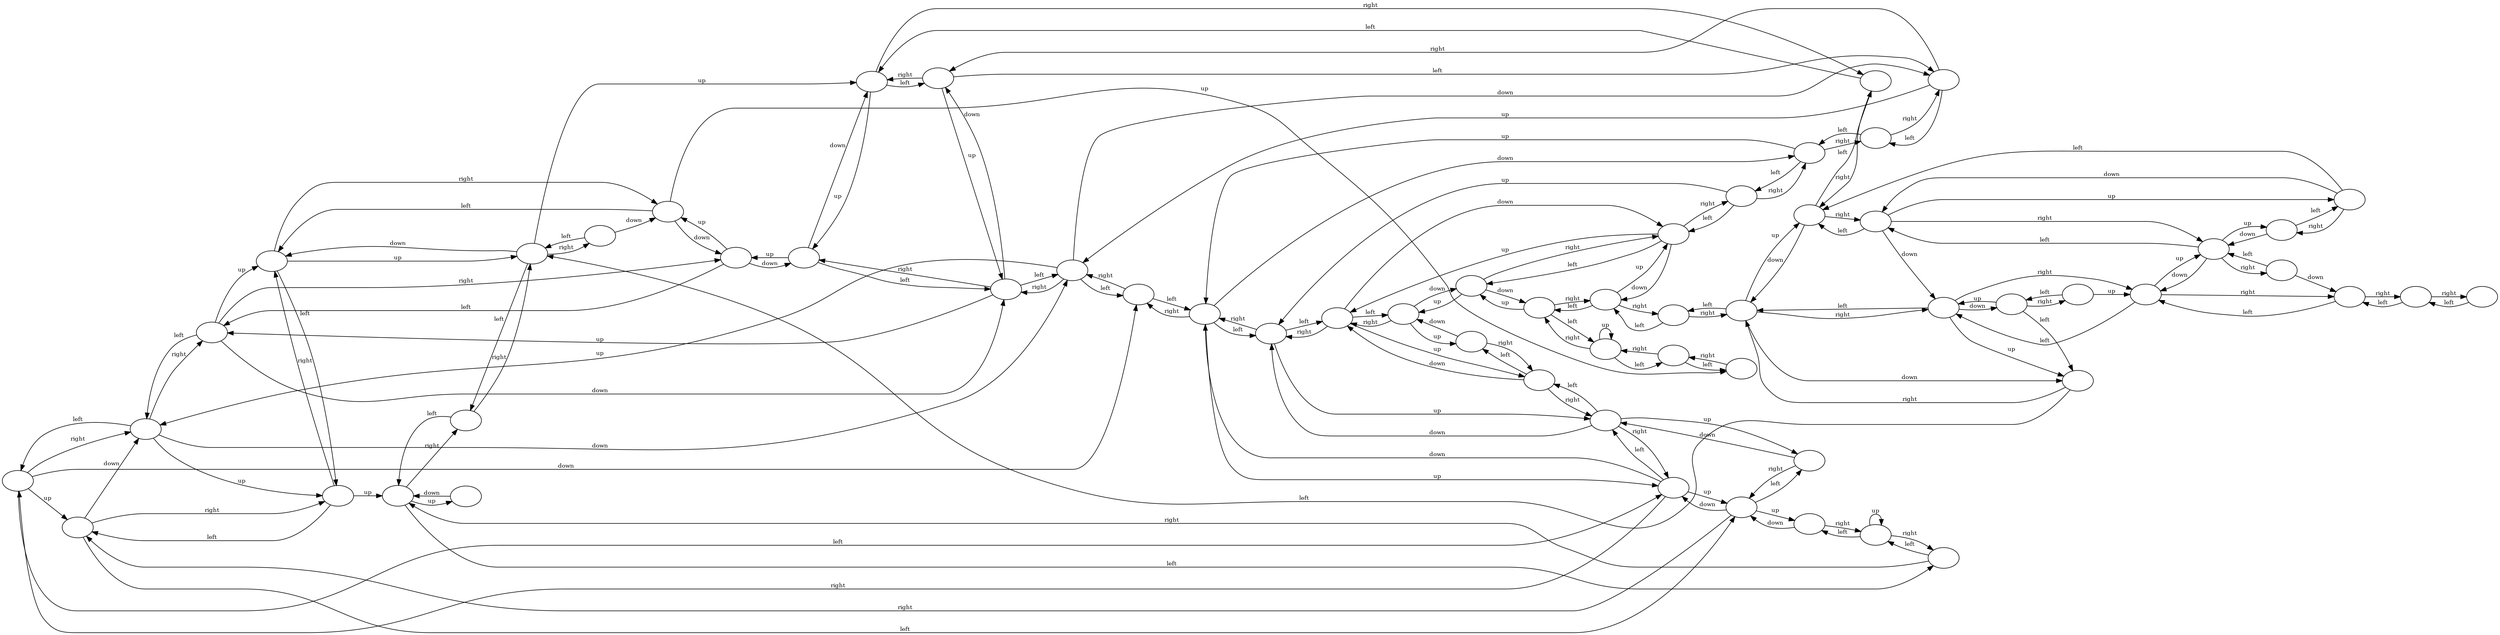 digraph G {
rankdir=LR;
"_1" [image="images/named/035.png" label="" ];
"_2" [image="images/named/041.png" label="" ];
"_3" [image="images/named/034.png" label="" ];
"_4" [image="images/named/040.png" label="" ];
"_5" [image="images/named/016.png" label="" ];
"_6" [image="images/named/050.png" label="" ];
"_7" [image="images/named/015.png" label="" ];
"_8" [image="images/named/014.png" label="" ];
"_9" [image="images/named/020.png" label="" ];
"_10" [image="images/named/026.png" label="" ];
"_11" [image="images/named/032.png" label="" ];
"_12" [image="images/named/038.png" label="" ];
"_13" [image="images/named/060.png" label="" ];
"_14" [image="images/named/059.png" label="" ];
"_15" [image="images/named/058.png" label="" ];
"_16" [image="images/named/051.png" label="" ];
"_17" [image="images/named/053.png" label="" ];
"_18" [image="images/named/055.png" label="" ];
"_19" [image="images/named/057.png" label="" ];
"_20" [image="images/named/056.png" label="" ];
"_21" [image="images/named/054.png" label="" ];
"_22" [image="images/named/052.png" label="" ];
"_23" [image="images/named/049.png" label="" ];
"_24" [image="images/named/019.png" label="" ];
"_25" [image="images/named/005.png" label="" ];
"_26" [image="images/named/010.png" label="" ];
"_27" [image="images/named/009.png" label="" ];
"_28" [image="images/named/013.png" label="" ];
"_29" [image="images/named/012.png" label="" ];
"_30" [image="images/named/008.png" label="" ];
"_31" [image="images/named/003.png" label="" ];
"_32" [image="images/named/002.png" label="" ];
"_33" [image="images/named/001.png" label="" ];
"_34" [image="images/named/000.png" label="" ];
"_35" [image="images/named/004.png" label="" ];
"_36" [image="images/named/006.png" label="" ];
"_37" [image="images/named/045.png" label="" ];
"_38" [image="images/named/046.png" label="" ];
"_39" [image="images/named/007.png" label="" ];
"_40" [image="images/named/011.png" label="" ];
"_41" [image="images/named/025.png" label="" ];
"_42" [image="images/named/031.png" label="" ];
"_43" [image="images/named/037.png" label="" ];
"_44" [image="images/named/043.png" label="" ];
"_45" [image="images/named/042.png" label="" ];
"_46" [image="images/named/048.png" label="" ];
"_47" [image="images/named/018.png" label="" ];
"_48" [image="images/named/017.png" label="" ];
"_49" [image="images/named/036.png" label="" ];
"_50" [image="images/named/030.png" label="" ];
"_51" [image="images/named/024.png" label="" ];
"_52" [image="images/named/023.png" label="" ];
"_53" [image="images/named/022.png" label="" ];
"_54" [image="images/named/028.png" label="" ];
"_55" [image="images/named/027.png" label="" ];
"_56" [image="images/named/033.png" label="" ];
"_57" [image="images/named/039.png" label="" ];
"_58" [image="images/named/021.png" label="" ];
"_59" [image="images/named/029.png" label="" ];
"_60" [image="images/named/044.png" label="" ];
"_6" -> "_5" [label="down", fontsize=10];
"_5" -> "_6" [label="up", fontsize=10];
"_15" -> "_15" [label="up", fontsize=10];
"_19" -> "_18" [label="down", fontsize=10];
"_21" -> "_20" [label="up", fontsize=10];
"_22" -> "_21" [label="up", fontsize=10];
"_23" -> "_22" [label="up", fontsize=10];
"_26" -> "_25" [label="down", fontsize=10];
"_28" -> "_27" [label="down", fontsize=10];
"_30" -> "_29" [label="up", fontsize=10];
"_31" -> "_30" [label="up", fontsize=10];
"_34" -> "_33" [label="left", fontsize=10];
"_33" -> "_34" [label="right", fontsize=10];
"_33" -> "_32" [label="left", fontsize=10];
"_32" -> "_33" [label="right", fontsize=10];
"_32" -> "_31" [label="left", fontsize=10];
"_31" -> "_32" [label="right", fontsize=10];
"_36" -> "_25" [label="right", fontsize=10];
"_36" -> "_8" [label="left", fontsize=10];
"_35" -> "_36" [label="up", fontsize=10];
"_37" -> "_35" [label="up", fontsize=10];
"_38" -> "_31" [label="up", fontsize=10];
"_38" -> "_37" [label="left", fontsize=10];
"_37" -> "_38" [label="right", fontsize=10];
"_37" -> "_36" [label="left", fontsize=10];
"_35" -> "_37" [label="down", fontsize=10];
"_35" -> "_31" [label="right", fontsize=10];
"_35" -> "_25" [label="left", fontsize=10];
"_31" -> "_35" [label="left", fontsize=10];
"_30" -> "_31" [label="down", fontsize=10];
"_39" -> "_32" [label="down", fontsize=10];
"_39" -> "_30" [label="left", fontsize=10];
"_30" -> "_39" [label="right", fontsize=10];
"_30" -> "_27" [label="left", fontsize=10];
"_29" -> "_30" [label="down", fontsize=10];
"_29" -> "_28" [label="left", fontsize=10];
"_28" -> "_29" [label="right", fontsize=10];
"_28" -> "_26" [label="left", fontsize=10];
"_27" -> "_28" [label="up", fontsize=10];
"_27" -> "_35" [label="down", fontsize=10];
"_27" -> "_30" [label="right", fontsize=10];
"_27" -> "_26" [label="left", fontsize=10];
"_26" -> "_27" [label="right", fontsize=10];
"_40" -> "_26" [label="right", fontsize=10];
"_40" -> "_9" [label="left", fontsize=10];
"_26" -> "_40" [label="left", fontsize=10];
"_25" -> "_26" [label="up", fontsize=10];
"_25" -> "_36" [label="down", fontsize=10];
"_25" -> "_35" [label="right", fontsize=10];
"_25" -> "_24" [label="left", fontsize=10];
"_24" -> "_25" [label="right", fontsize=10];
"_24" -> "_23" [label="left", fontsize=10];
"_23" -> "_24" [label="right", fontsize=10];
"_23" -> "_16" [label="left", fontsize=10];
"_22" -> "_23" [label="down", fontsize=10];
"_44" -> "_43" [label="down", fontsize=10];
"_46" -> "_45" [label="down", fontsize=10];
"_47" -> "_47" [label="up", fontsize=10];
"_48" -> "_5" [label="right", fontsize=10];
"_48" -> "_47" [label="left", fontsize=10];
"_47" -> "_48" [label="right", fontsize=10];
"_47" -> "_46" [label="left", fontsize=10];
"_46" -> "_47" [label="right", fontsize=10];
"_45" -> "_46" [label="up", fontsize=10];
"_49" -> "_45" [label="up", fontsize=10];
"_50" -> "_49" [label="up", fontsize=10];
"_51" -> "_50" [label="up", fontsize=10];
"_54" -> "_3" [label="up", fontsize=10];
"_54" -> "_53" [label="down", fontsize=10];
"_57" -> "_8" [label="up", fontsize=10];
"_57" -> "_12" [label="right", fontsize=10];
"_57" -> "_4" [label="left", fontsize=10];
"_56" -> "_57" [label="up", fontsize=10];
"_56" -> "_55" [label="down", fontsize=10];
"_56" -> "_11" [label="right", fontsize=10];
"_56" -> "_3" [label="left", fontsize=10];
"_55" -> "_56" [label="up", fontsize=10];
"_58" -> "_55" [label="up", fontsize=10];
"_58" -> "_9" [label="right", fontsize=10];
"_58" -> "_53" [label="left", fontsize=10];
"_55" -> "_58" [label="down", fontsize=10];
"_55" -> "_10" [label="right", fontsize=10];
"_55" -> "_54" [label="left", fontsize=10];
"_54" -> "_55" [label="right", fontsize=10];
"_59" -> "_54" [label="right", fontsize=10];
"_59" -> "_50" [label="left", fontsize=10];
"_54" -> "_59" [label="left", fontsize=10];
"_53" -> "_54" [label="up", fontsize=10];
"_53" -> "_58" [label="right", fontsize=10];
"_53" -> "_52" [label="left", fontsize=10];
"_52" -> "_53" [label="right", fontsize=10];
"_52" -> "_51" [label="left", fontsize=10];
"_51" -> "_52" [label="right", fontsize=10];
"_51" -> "_41" [label="left", fontsize=10];
"_50" -> "_51" [label="down", fontsize=10];
"_50" -> "_59" [label="right", fontsize=10];
"_50" -> "_42" [label="left", fontsize=10];
"_49" -> "_50" [label="down", fontsize=10];
"_49" -> "_1" [label="right", fontsize=10];
"_49" -> "_43" [label="left", fontsize=10];
"_45" -> "_49" [label="down", fontsize=10];
"_45" -> "_2" [label="right", fontsize=10];
"_45" -> "_44" [label="left", fontsize=10];
"_44" -> "_45" [label="right", fontsize=10];
"_43" -> "_44" [label="up", fontsize=10];
"_43" -> "_42" [label="down", fontsize=10];
"_43" -> "_49" [label="right", fontsize=10];
"_43" -> "_20" [label="left", fontsize=10];
"_42" -> "_43" [label="up", fontsize=10];
"_42" -> "_50" [label="right", fontsize=10];
"_42" -> "_21" [label="left", fontsize=10];
"_41" -> "_42" [label="up", fontsize=10];
"_41" -> "_51" [label="right", fontsize=10];
"_41" -> "_22" [label="left", fontsize=10];
"_22" -> "_41" [label="right", fontsize=10];
"_22" -> "_17" [label="left", fontsize=10];
"_21" -> "_22" [label="down", fontsize=10];
"_21" -> "_42" [label="right", fontsize=10];
"_21" -> "_18" [label="left", fontsize=10];
"_20" -> "_21" [label="down", fontsize=10];
"_20" -> "_43" [label="right", fontsize=10];
"_20" -> "_19" [label="left", fontsize=10];
"_19" -> "_20" [label="right", fontsize=10];
"_18" -> "_19" [label="up", fontsize=10];
"_18" -> "_17" [label="down", fontsize=10];
"_18" -> "_21" [label="right", fontsize=10];
"_17" -> "_18" [label="up", fontsize=10];
"_17" -> "_16" [label="down", fontsize=10];
"_17" -> "_22" [label="right", fontsize=10];
"_16" -> "_17" [label="up", fontsize=10];
"_16" -> "_23" [label="right", fontsize=10];
"_16" -> "_15" [label="left", fontsize=10];
"_15" -> "_16" [label="right", fontsize=10];
"_15" -> "_14" [label="left", fontsize=10];
"_14" -> "_15" [label="right", fontsize=10];
"_14" -> "_13" [label="left", fontsize=10];
"_13" -> "_14" [label="right", fontsize=10];
"_12" -> "_13" [label="up", fontsize=10];
"_12" -> "_11" [label="down", fontsize=10];
"_12" -> "_57" [label="left", fontsize=10];
"_11" -> "_12" [label="up", fontsize=10];
"_11" -> "_10" [label="down", fontsize=10];
"_11" -> "_56" [label="left", fontsize=10];
"_10" -> "_11" [label="up", fontsize=10];
"_10" -> "_9" [label="down", fontsize=10];
"_10" -> "_55" [label="left", fontsize=10];
"_9" -> "_10" [label="up", fontsize=10];
"_9" -> "_40" [label="right", fontsize=10];
"_9" -> "_58" [label="left", fontsize=10];
"_8" -> "_9" [label="up", fontsize=10];
"_8" -> "_57" [label="down", fontsize=10];
"_60" -> "_12" [label="down", fontsize=10];
"_60" -> "_8" [label="left", fontsize=10];
"_8" -> "_60" [label="right", fontsize=10];
"_8" -> "_7" [label="left", fontsize=10];
"_7" -> "_8" [label="right", fontsize=10];
"_7" -> "_5" [label="left", fontsize=10];
"_5" -> "_7" [label="right", fontsize=10];
"_5" -> "_48" [label="left", fontsize=10];
"_4" -> "_5" [label="up", fontsize=10];
"_4" -> "_57" [label="right", fontsize=10];
"_4" -> "_2" [label="left", fontsize=10];
"_3" -> "_4" [label="up", fontsize=10];
"_3" -> "_54" [label="down", fontsize=10];
"_3" -> "_56" [label="right", fontsize=10];
"_3" -> "_1" [label="left", fontsize=10];
"_2" -> "_3" [label="down", fontsize=10];
"_2" -> "_4" [label="right", fontsize=10];
"_2" -> "_45" [label="left", fontsize=10];
"_1" -> "_2" [label="up", fontsize=10];
"_1" -> "_59" [label="down", fontsize=10];
"_1" -> "_3" [label="right", fontsize=10];
"_1" -> "_49" [label="left", fontsize=10];
}